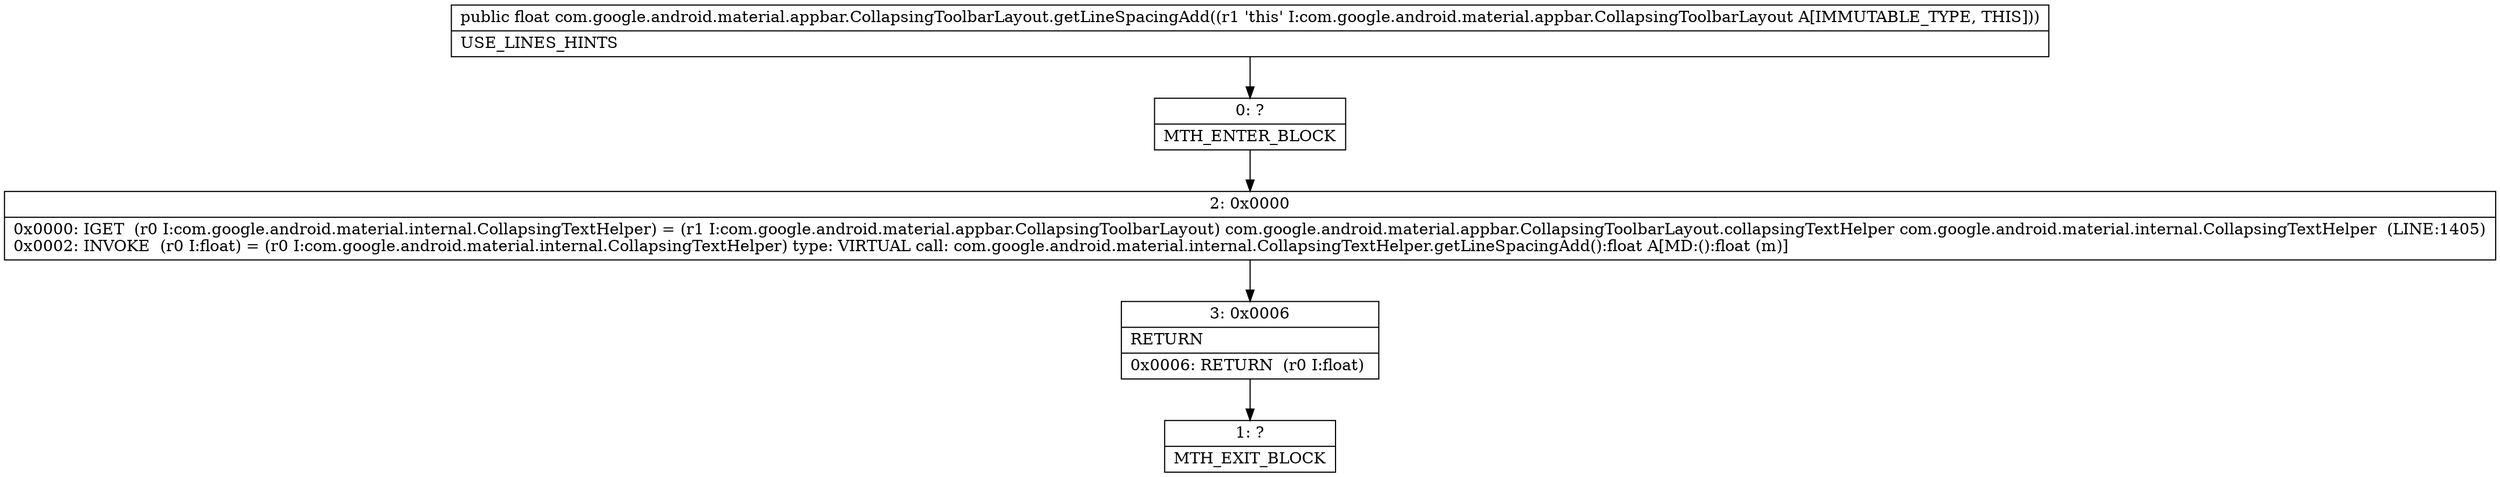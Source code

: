 digraph "CFG forcom.google.android.material.appbar.CollapsingToolbarLayout.getLineSpacingAdd()F" {
Node_0 [shape=record,label="{0\:\ ?|MTH_ENTER_BLOCK\l}"];
Node_2 [shape=record,label="{2\:\ 0x0000|0x0000: IGET  (r0 I:com.google.android.material.internal.CollapsingTextHelper) = (r1 I:com.google.android.material.appbar.CollapsingToolbarLayout) com.google.android.material.appbar.CollapsingToolbarLayout.collapsingTextHelper com.google.android.material.internal.CollapsingTextHelper  (LINE:1405)\l0x0002: INVOKE  (r0 I:float) = (r0 I:com.google.android.material.internal.CollapsingTextHelper) type: VIRTUAL call: com.google.android.material.internal.CollapsingTextHelper.getLineSpacingAdd():float A[MD:():float (m)]\l}"];
Node_3 [shape=record,label="{3\:\ 0x0006|RETURN\l|0x0006: RETURN  (r0 I:float) \l}"];
Node_1 [shape=record,label="{1\:\ ?|MTH_EXIT_BLOCK\l}"];
MethodNode[shape=record,label="{public float com.google.android.material.appbar.CollapsingToolbarLayout.getLineSpacingAdd((r1 'this' I:com.google.android.material.appbar.CollapsingToolbarLayout A[IMMUTABLE_TYPE, THIS]))  | USE_LINES_HINTS\l}"];
MethodNode -> Node_0;Node_0 -> Node_2;
Node_2 -> Node_3;
Node_3 -> Node_1;
}

